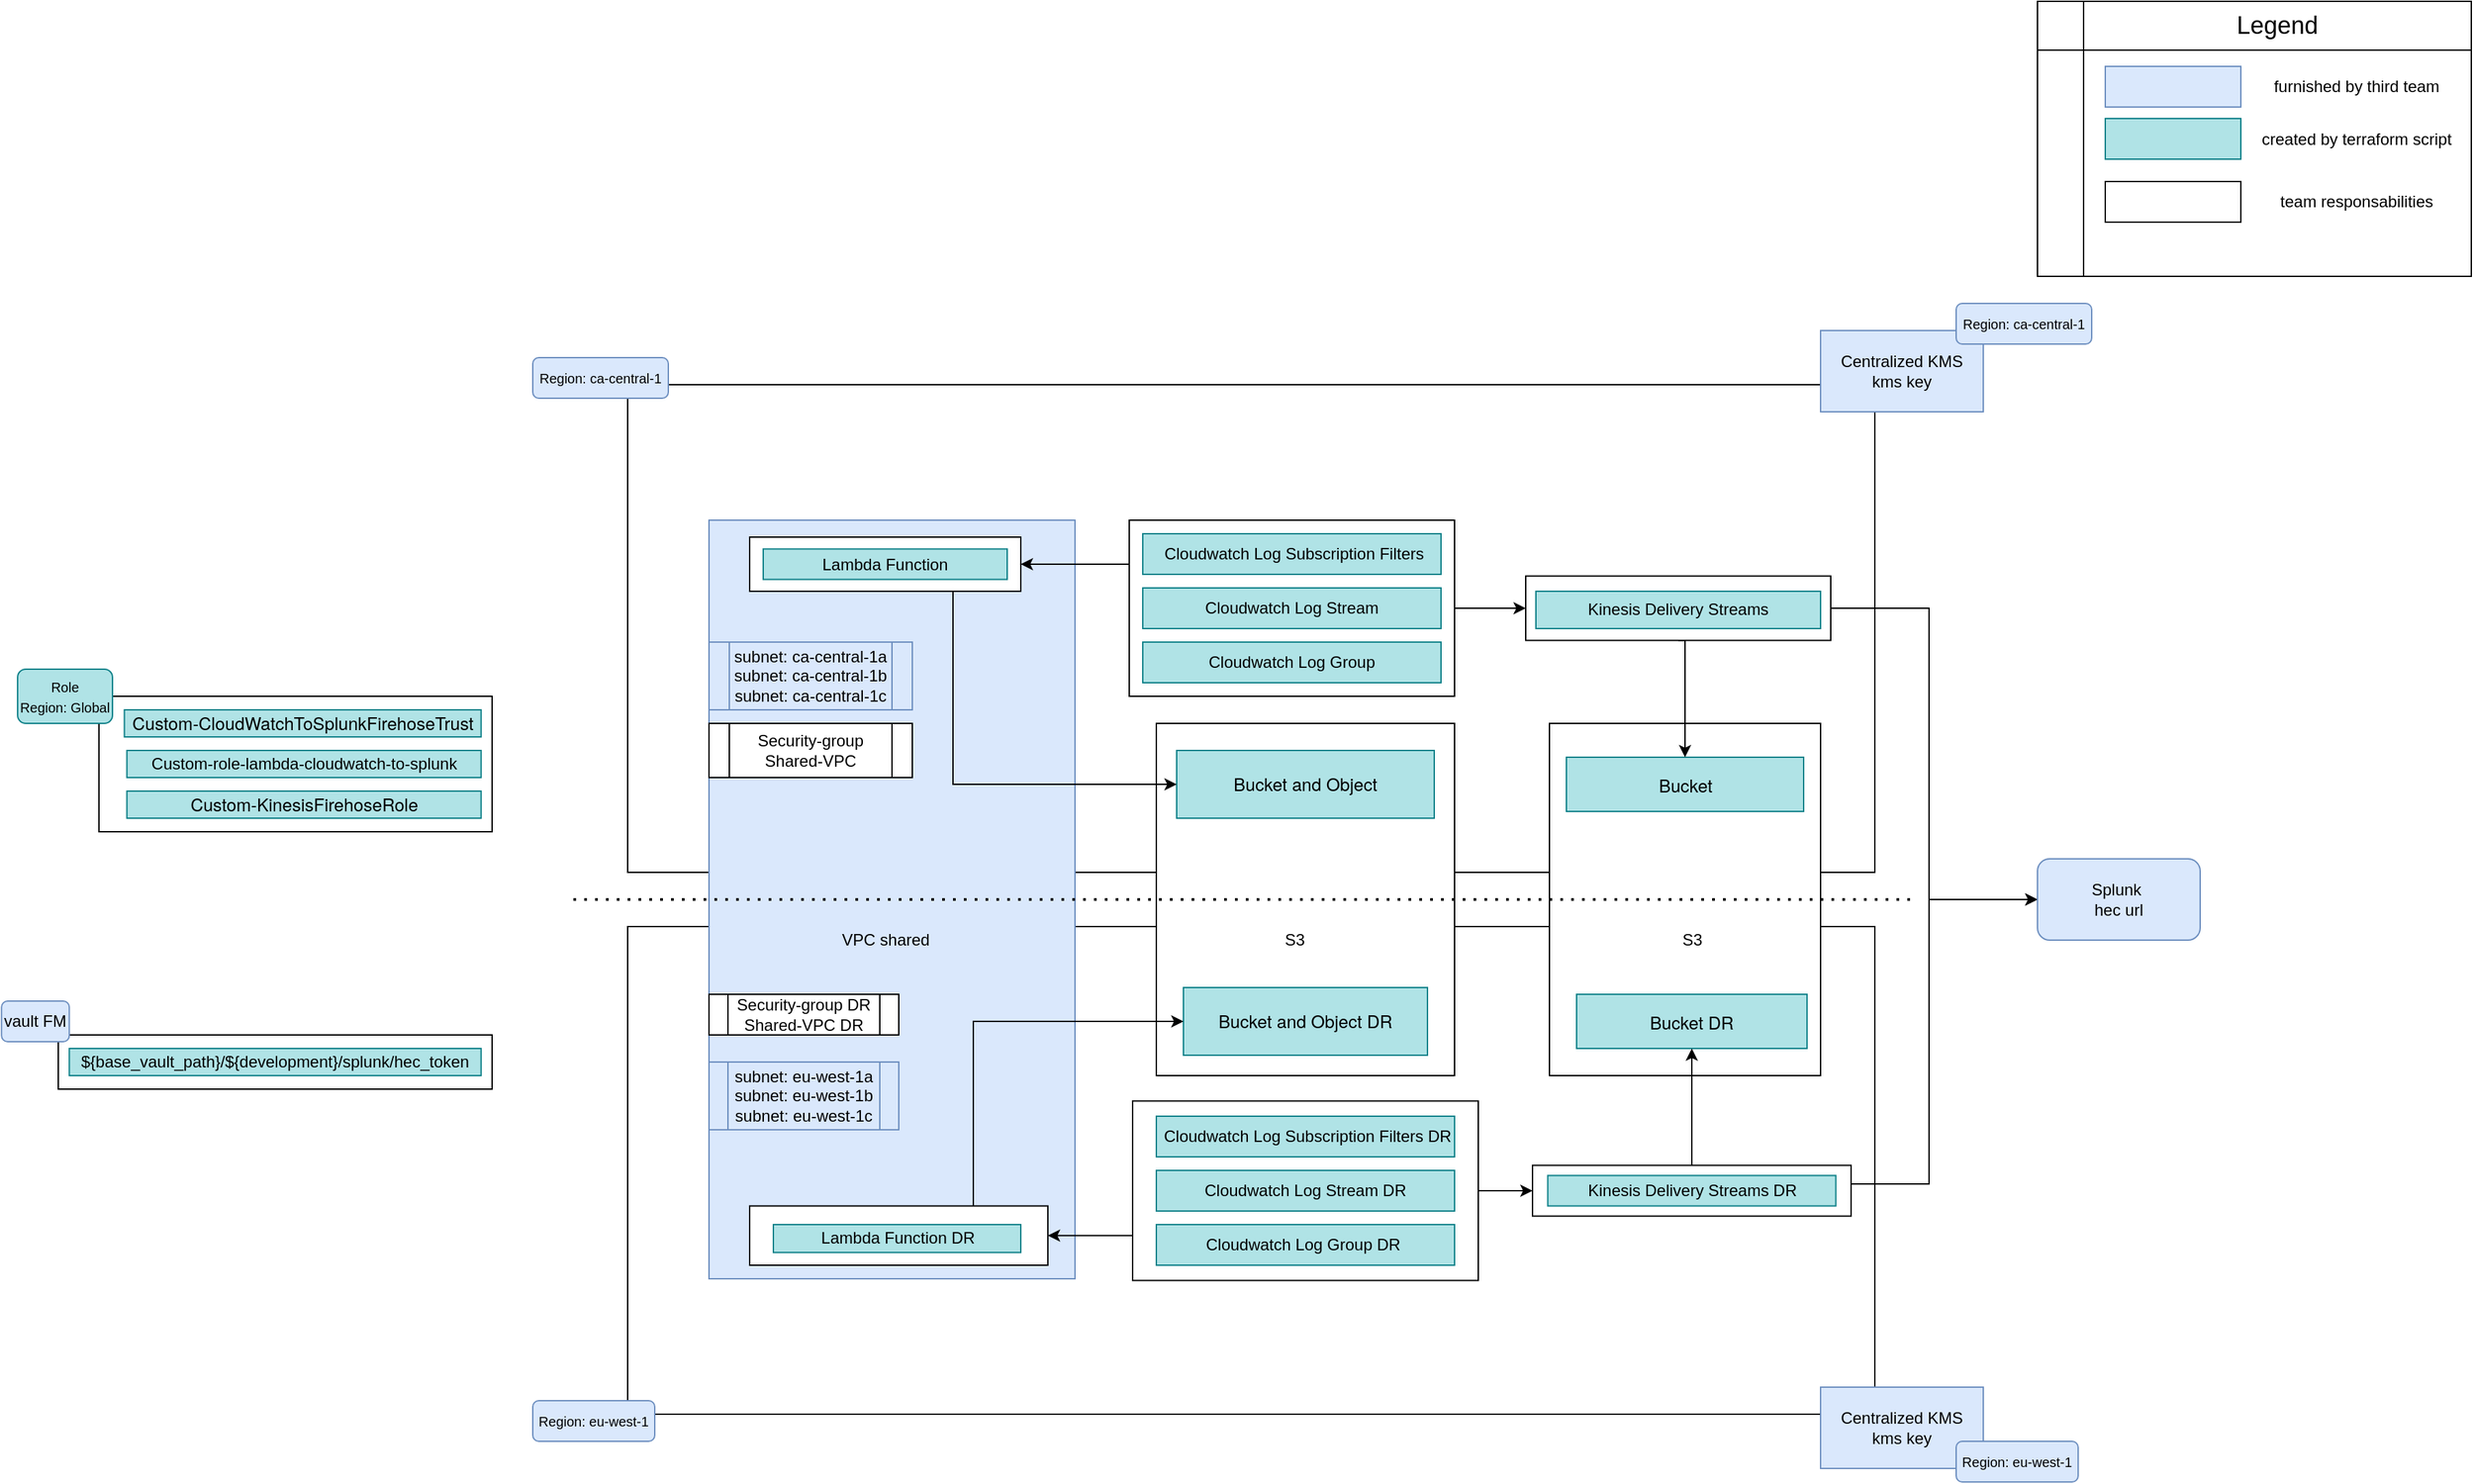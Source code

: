 <mxfile version="20.2.2" type="device"><diagram id="bWH1uFfOxkdWJmk5ihnz" name="Page-1"><mxGraphModel dx="1613" dy="762" grid="1" gridSize="10" guides="1" tooltips="1" connect="1" arrows="1" fold="1" page="1" pageScale="1" pageWidth="1920" pageHeight="1200" math="0" shadow="0"><root><mxCell id="0"/><mxCell id="1" parent="0"/><mxCell id="agbj08NNnPqy4_agdxzh-1" value="&lt;span style=&quot;color: rgba(0, 0, 0, 0); font-family: monospace; font-size: 0px; text-align: start;&quot;&gt;%3CmxGraphModel%3E%3Croot%3E%3CmxCell%20id%3D%220%22%2F%3E%3CmxCell%20id%3D%221%22%20parent%3D%220%22%2F%3E%3CmxCell%20id%3D%222%22%20value%3D%22%26lt%3Bspan%20style%3D%26quot%3Bcolor%3A%20rgba(0%2C%200%2C%200%2C%200)%3B%20font-family%3A%20monospace%3B%20font-size%3A%200px%3B%20text-align%3A%20start%3B%26quot%3B%26gt%3B%253CmxGraphModel%253E%253Croot%253E%253CmxCell%2520id%253D%25220%2522%252F%253E%253CmxCell%2520id%253D%25221%2522%2520parent%253D%25220%2522%252F%253E%253CmxCell%2520id%253D%25222%2522%2520value%253D%2522aws%252Fcloudwatch_log_subscription_filter%2522%2520style%253D%2522rounded%253D0%253BwhiteSpace%253Dwrap%253Bhtml%253D1%253B%2522%2520vertex%253D%25221%2522%2520parent%253D%25221%2522%253E%253CmxGeometry%2520x%253D%2522860%2522%2520y%253D%2522950%2522%2520width%253D%2522220%2522%2520height%253D%252230%2522%2520as%253D%2522geometry%2522%252F%253E%253C%252FmxCell%253E%253C%252Froot%253E%253C%252FmxGraphModel%253E%26lt%3B%2Fspan%26gt%3B%22%20style%3D%22rounded%3D0%3BwhiteSpace%3Dwrap%3Bhtml%3D1%3B%22%20vertex%3D%221%22%20parent%3D%221%22%3E%3CmxGeometry%20x%3D%22850%22%20y%3D%22940%22%20width%3D%22240%22%20height%3D%22130%22%20as%3D%22geometry%22%2F%3E%3C%2FmxCell%3E%3C%2Froot%3E%3C%2FmxGraphModel%3E&lt;/span&gt;&lt;span style=&quot;color: rgba(0, 0, 0, 0); font-family: monospace; font-size: 0px; text-align: start;&quot;&gt;%3CmxGraphModel%3E%3Croot%3E%3CmxCell%20id%3D%220%22%2F%3E%3CmxCell%20id%3D%221%22%20parent%3D%220%22%2F%3E%3CmxCell%20id%3D%222%22%20value%3D%22%26lt%3Bspan%20style%3D%26quot%3Bcolor%3A%20rgba(0%2C%200%2C%200%2C%200)%3B%20font-family%3A%20monospace%3B%20font-size%3A%200px%3B%20text-align%3A%20start%3B%26quot%3B%26gt%3B%253CmxGraphModel%253E%253Croot%253E%253CmxCell%2520id%253D%25220%2522%252F%253E%253CmxCell%2520id%253D%25221%2522%2520parent%253D%25220%2522%252F%253E%253CmxCell%2520id%253D%25222%2522%2520value%253D%2522aws%252Fcloudwatch_log_subscription_filter%2522%2520style%253D%2522rounded%253D0%253BwhiteSpace%253Dwrap%253Bhtml%253D1%253B%2522%2520vertex%253D%25221%2522%2520parent%253D%25221%2522%253E%253CmxGeometry%2520x%253D%2522860%2522%2520y%253D%2522950%2522%2520width%253D%2522220%2522%2520height%253D%252230%2522%2520as%253D%2522geometry%2522%252F%253E%253C%252FmxCell%253E%253C%252Froot%253E%253C%252FmxGraphModel%253E%26lt%3B%2Fspan%26gt%3B%22%20style%3D%22rounded%3D0%3BwhiteSpace%3Dwrap%3Bhtml%3D1%3B%22%20vertex%3D%221%22%20parent%3D%221%22%3E%3CmxGeometry%20x%3D%22850%22%20y%3D%22940%22%20width%3D%22240%22%20height%3D%22130%22%20as%3D%22geometry%22%2F%3E%3C%2FmxCell%3E%3C%2Froot%3E%3C%2FmxGraphModel%3E&lt;/span&gt;" style="rounded=0;whiteSpace=wrap;html=1;" parent="1" vertex="1"><mxGeometry x="480" y="320" width="920" height="360" as="geometry"/></mxCell><mxCell id="agbj08NNnPqy4_agdxzh-2" value="" style="rounded=0;whiteSpace=wrap;html=1;" parent="1" vertex="1"><mxGeometry x="480" y="720" width="920" height="360" as="geometry"/></mxCell><mxCell id="agbj08NNnPqy4_agdxzh-3" value="&lt;font style=&quot;font-size: 10px;&quot;&gt;Region: ca-central-1&lt;/font&gt;" style="rounded=1;whiteSpace=wrap;html=1;fillColor=#dae8fc;strokeColor=#6c8ebf;" parent="1" vertex="1"><mxGeometry x="410" y="300" width="100" height="30" as="geometry"/></mxCell><mxCell id="agbj08NNnPqy4_agdxzh-4" value="&lt;font style=&quot;font-size: 10px;&quot;&gt;Region: eu-west-1&lt;/font&gt;" style="rounded=1;whiteSpace=wrap;html=1;fillColor=#dae8fc;strokeColor=#6c8ebf;" parent="1" vertex="1"><mxGeometry x="410" y="1070" width="90" height="30" as="geometry"/></mxCell><mxCell id="agbj08NNnPqy4_agdxzh-5" value="" style="rounded=0;whiteSpace=wrap;html=1;" parent="1" vertex="1"><mxGeometry x="870" y="570" width="220" height="260" as="geometry"/></mxCell><mxCell id="agbj08NNnPqy4_agdxzh-6" value="" style="rounded=0;whiteSpace=wrap;html=1;" parent="1" vertex="1"><mxGeometry x="1160" y="570" width="200" height="260" as="geometry"/></mxCell><mxCell id="agbj08NNnPqy4_agdxzh-7" value="" style="rounded=0;whiteSpace=wrap;html=1;fillColor=#dae8fc;strokeColor=#6c8ebf;" parent="1" vertex="1"><mxGeometry x="540" y="420" width="270" height="560" as="geometry"/></mxCell><mxCell id="agbj08NNnPqy4_agdxzh-9" value="&lt;p style=&quot;margin: 0px; font-variant-numeric: normal; font-variant-east-asian: normal; font-stretch: normal; font-size: 13px; line-height: normal; font-family: &amp;quot;Helvetica Neue&amp;quot;; text-align: start;&quot; class=&quot;p1&quot;&gt;Bucket DR&lt;/p&gt;" style="rounded=0;whiteSpace=wrap;html=1;fillColor=#b0e3e6;strokeColor=#0e8088;" parent="1" vertex="1"><mxGeometry x="1180" y="770" width="170" height="40" as="geometry"/></mxCell><mxCell id="agbj08NNnPqy4_agdxzh-11" value="&lt;p style=&quot;margin: 0px; font-variant-numeric: normal; font-variant-east-asian: normal; font-stretch: normal; font-size: 13px; line-height: normal; font-family: &amp;quot;Helvetica Neue&amp;quot;; text-align: start;&quot; class=&quot;p1&quot;&gt;Bucket&lt;/p&gt;" style="rounded=0;whiteSpace=wrap;html=1;fillColor=#b0e3e6;strokeColor=#0e8088;" parent="1" vertex="1"><mxGeometry x="1172.5" y="595" width="175" height="40" as="geometry"/></mxCell><mxCell id="agbj08NNnPqy4_agdxzh-13" value="&lt;span style=&quot;font-family: &amp;quot;Helvetica Neue&amp;quot;; font-size: 13px; text-align: start;&quot;&gt;Bucket and Object DR&lt;/span&gt;" style="rounded=0;whiteSpace=wrap;html=1;fillColor=#b0e3e6;strokeColor=#0e8088;" parent="1" vertex="1"><mxGeometry x="890" y="765" width="180" height="50" as="geometry"/></mxCell><mxCell id="agbj08NNnPqy4_agdxzh-15" value="&lt;span style=&quot;font-family: &amp;quot;Helvetica Neue&amp;quot;; font-size: 13px; text-align: start;&quot;&gt;Bucket and Object&lt;/span&gt;" style="rounded=0;whiteSpace=wrap;html=1;fillColor=#b0e3e6;strokeColor=#0e8088;" parent="1" vertex="1"><mxGeometry x="885" y="590" width="190" height="50" as="geometry"/></mxCell><mxCell id="agbj08NNnPqy4_agdxzh-16" style="edgeStyle=orthogonalEdgeStyle;rounded=0;orthogonalLoop=1;jettySize=auto;html=1;exitX=1;exitY=0.5;exitDx=0;exitDy=0;entryX=0;entryY=0.5;entryDx=0;entryDy=0;" parent="1" source="agbj08NNnPqy4_agdxzh-17" target="agbj08NNnPqy4_agdxzh-19" edge="1"><mxGeometry relative="1" as="geometry"/></mxCell><mxCell id="agbj08NNnPqy4_agdxzh-77" style="edgeStyle=orthogonalEdgeStyle;rounded=0;orthogonalLoop=1;jettySize=auto;html=1;exitX=0;exitY=0.75;exitDx=0;exitDy=0;entryX=1;entryY=0.5;entryDx=0;entryDy=0;" parent="1" source="agbj08NNnPqy4_agdxzh-17" target="agbj08NNnPqy4_agdxzh-23" edge="1"><mxGeometry relative="1" as="geometry"/></mxCell><mxCell id="agbj08NNnPqy4_agdxzh-17" value="&lt;span style=&quot;color: rgba(0, 0, 0, 0); font-family: monospace; font-size: 0px; text-align: start;&quot;&gt;%3CmxGraphModel%3E%3Croot%3E%3CmxCell%20id%3D%220%22%2F%3E%3CmxCell%20id%3D%221%22%20parent%3D%220%22%2F%3E%3CmxCell%20id%3D%222%22%20value%3D%22aws%2Fcloudwatch_log_subscription_filter%22%20style%3D%22rounded%3D0%3BwhiteSpace%3Dwrap%3Bhtml%3D1%3B%22%20vertex%3D%221%22%20parent%3D%221%22%3E%3CmxGeometry%20x%3D%22860%22%20y%3D%22950%22%20width%3D%22220%22%20height%3D%2230%22%20as%3D%22geometry%22%2F%3E%3C%2FmxCell%3E%3C%2Froot%3E%3C%2FmxGraphModel%3E&lt;/span&gt;" style="rounded=0;whiteSpace=wrap;html=1;" parent="1" vertex="1"><mxGeometry x="852.5" y="848.75" width="255" height="132.5" as="geometry"/></mxCell><mxCell id="agbj08NNnPqy4_agdxzh-18" style="edgeStyle=orthogonalEdgeStyle;rounded=0;orthogonalLoop=1;jettySize=auto;html=1;exitX=1;exitY=0.5;exitDx=0;exitDy=0;entryX=0;entryY=0.5;entryDx=0;entryDy=0;" parent="1" source="agbj08NNnPqy4_agdxzh-19" target="agbj08NNnPqy4_agdxzh-40" edge="1"><mxGeometry relative="1" as="geometry"><Array as="points"><mxPoint x="1440" y="910"/><mxPoint x="1440" y="700"/></Array></mxGeometry></mxCell><mxCell id="agbj08NNnPqy4_agdxzh-79" style="edgeStyle=orthogonalEdgeStyle;rounded=0;orthogonalLoop=1;jettySize=auto;html=1;exitX=0.5;exitY=0;exitDx=0;exitDy=0;entryX=0.5;entryY=1;entryDx=0;entryDy=0;" parent="1" source="agbj08NNnPqy4_agdxzh-19" target="agbj08NNnPqy4_agdxzh-9" edge="1"><mxGeometry relative="1" as="geometry"/></mxCell><mxCell id="agbj08NNnPqy4_agdxzh-19" value="" style="rounded=0;whiteSpace=wrap;html=1;" parent="1" vertex="1"><mxGeometry x="1147.5" y="896.25" width="235" height="37.5" as="geometry"/></mxCell><mxCell id="agbj08NNnPqy4_agdxzh-20" style="edgeStyle=orthogonalEdgeStyle;rounded=0;orthogonalLoop=1;jettySize=auto;html=1;exitX=1;exitY=0.5;exitDx=0;exitDy=0;entryX=0;entryY=0.5;entryDx=0;entryDy=0;" parent="1" source="agbj08NNnPqy4_agdxzh-21" target="agbj08NNnPqy4_agdxzh-40" edge="1"><mxGeometry relative="1" as="geometry"><Array as="points"><mxPoint x="1440" y="485"/><mxPoint x="1440" y="700"/></Array></mxGeometry></mxCell><mxCell id="agbj08NNnPqy4_agdxzh-78" style="edgeStyle=orthogonalEdgeStyle;rounded=0;orthogonalLoop=1;jettySize=auto;html=1;exitX=0.5;exitY=1;exitDx=0;exitDy=0;" parent="1" source="agbj08NNnPqy4_agdxzh-21" target="agbj08NNnPqy4_agdxzh-11" edge="1"><mxGeometry relative="1" as="geometry"><Array as="points"><mxPoint x="1260" y="509"/></Array></mxGeometry></mxCell><mxCell id="agbj08NNnPqy4_agdxzh-21" value="" style="rounded=0;whiteSpace=wrap;html=1;" parent="1" vertex="1"><mxGeometry x="1142.5" y="461.25" width="225" height="47.5" as="geometry"/></mxCell><mxCell id="agbj08NNnPqy4_agdxzh-74" style="edgeStyle=orthogonalEdgeStyle;rounded=0;orthogonalLoop=1;jettySize=auto;html=1;exitX=0.75;exitY=0;exitDx=0;exitDy=0;entryX=0;entryY=0.5;entryDx=0;entryDy=0;" parent="1" source="agbj08NNnPqy4_agdxzh-23" target="agbj08NNnPqy4_agdxzh-13" edge="1"><mxGeometry relative="1" as="geometry"/></mxCell><mxCell id="agbj08NNnPqy4_agdxzh-23" value="&lt;span style=&quot;color: rgba(0, 0, 0, 0); font-family: monospace; font-size: 0px; text-align: start;&quot;&gt;%3CmxGraphModel%3E%3Croot%3E%3CmxCell%20id%3D%220%22%2F%3E%3CmxCell%20id%3D%221%22%20parent%3D%220%22%2F%3E%3CmxCell%20id%3D%222%22%20value%3D%22%26lt%3Bspan%20style%3D%26quot%3Bfont-family%3A%20helvetica%3B%26quot%3B%26gt%3Blambda-cloudwatch-to-splunk%26lt%3B%2Fspan%26gt%3B%22%20style%3D%22rounded%3D0%3BwhiteSpace%3Dwrap%3Bhtml%3D1%3BfillColor%3D%23b0e3e6%3BstrokeColor%3D%230e8088%3B%22%20vertex%3D%221%22%20parent%3D%221%22%3E%3CmxGeometry%20x%3D%22580%22%20y%3D%22447.5%22%20width%3D%22180%22%20height%3D%2222.5%22%20as%3D%22geometry%22%2F%3E%3C%2FmxCell%3E%3C%2Froot%3E%3C%2FmxGraphModel%3E&lt;/span&gt;" style="rounded=0;whiteSpace=wrap;html=1;" parent="1" vertex="1"><mxGeometry x="570" y="926.25" width="220" height="43.75" as="geometry"/></mxCell><mxCell id="agbj08NNnPqy4_agdxzh-24" value="Cloudwatch Log Stream DR" style="rounded=0;whiteSpace=wrap;html=1;fillColor=#b0e3e6;strokeColor=#0e8088;" parent="1" vertex="1"><mxGeometry x="870" y="900" width="220" height="30" as="geometry"/></mxCell><mxCell id="agbj08NNnPqy4_agdxzh-25" value="&amp;nbsp;Cloudwatch Log Subscription Filters DR" style="rounded=0;whiteSpace=wrap;html=1;fillColor=#b0e3e6;strokeColor=#0e8088;" parent="1" vertex="1"><mxGeometry x="870" y="860" width="220" height="30" as="geometry"/></mxCell><mxCell id="agbj08NNnPqy4_agdxzh-26" value="Cloudwatch&amp;nbsp;&lt;span style=&quot;font-family: helvetica;&quot;&gt;Log Group DR&amp;nbsp;&lt;/span&gt;" style="rounded=0;whiteSpace=wrap;html=1;fillColor=#b0e3e6;strokeColor=#0e8088;" parent="1" vertex="1"><mxGeometry x="870" y="939.99" width="220" height="30" as="geometry"/></mxCell><mxCell id="agbj08NNnPqy4_agdxzh-27" style="edgeStyle=orthogonalEdgeStyle;rounded=0;orthogonalLoop=1;jettySize=auto;html=1;exitX=1;exitY=0.5;exitDx=0;exitDy=0;entryX=0;entryY=0.5;entryDx=0;entryDy=0;" parent="1" source="agbj08NNnPqy4_agdxzh-28" target="agbj08NNnPqy4_agdxzh-21" edge="1"><mxGeometry relative="1" as="geometry"/></mxCell><mxCell id="agbj08NNnPqy4_agdxzh-76" style="edgeStyle=orthogonalEdgeStyle;rounded=0;orthogonalLoop=1;jettySize=auto;html=1;exitX=0;exitY=0.25;exitDx=0;exitDy=0;entryX=1;entryY=0.5;entryDx=0;entryDy=0;" parent="1" source="agbj08NNnPqy4_agdxzh-28" target="agbj08NNnPqy4_agdxzh-33" edge="1"><mxGeometry relative="1" as="geometry"/></mxCell><mxCell id="agbj08NNnPqy4_agdxzh-28" value="&lt;span style=&quot;color: rgba(0, 0, 0, 0); font-family: monospace; font-size: 0px; text-align: start;&quot;&gt;%3CmxGraphModel%3E%3Croot%3E%3CmxCell%20id%3D%220%22%2F%3E%3CmxCell%20id%3D%221%22%20parent%3D%220%22%2F%3E%3CmxCell%20id%3D%222%22%20value%3D%22aws%2Fcloudwatch_log_subscription_filter%22%20style%3D%22rounded%3D0%3BwhiteSpace%3Dwrap%3Bhtml%3D1%3B%22%20vertex%3D%221%22%20parent%3D%221%22%3E%3CmxGeometry%20x%3D%22860%22%20y%3D%22950%22%20width%3D%22220%22%20height%3D%2230%22%20as%3D%22geometry%22%2F%3E%3C%2FmxCell%3E%3C%2Froot%3E%3C%2FmxGraphModel%3E&lt;/span&gt;" style="rounded=0;whiteSpace=wrap;html=1;" parent="1" vertex="1"><mxGeometry x="850" y="420" width="240" height="130" as="geometry"/></mxCell><mxCell id="agbj08NNnPqy4_agdxzh-29" value="&amp;nbsp;Cloudwatch Log Subscription Filters" style="rounded=0;whiteSpace=wrap;html=1;fillColor=#b0e3e6;strokeColor=#0e8088;" parent="1" vertex="1"><mxGeometry x="860" y="430" width="220" height="30" as="geometry"/></mxCell><mxCell id="agbj08NNnPqy4_agdxzh-30" value="Cloudwatch&amp;nbsp;Log Stream" style="rounded=0;whiteSpace=wrap;html=1;fillColor=#b0e3e6;strokeColor=#0e8088;" parent="1" vertex="1"><mxGeometry x="860" y="470" width="220" height="30" as="geometry"/></mxCell><mxCell id="agbj08NNnPqy4_agdxzh-31" value="&lt;span style=&quot;font-family: helvetica;&quot;&gt;&amp;nbsp;&lt;/span&gt;Cloudwatch&amp;nbsp;&lt;span style=&quot;font-family: helvetica;&quot;&gt;Log Group&amp;nbsp;&lt;/span&gt;" style="rounded=0;whiteSpace=wrap;html=1;fillColor=#b0e3e6;strokeColor=#0e8088;" parent="1" vertex="1"><mxGeometry x="860" y="510" width="220" height="30" as="geometry"/></mxCell><mxCell id="agbj08NNnPqy4_agdxzh-73" style="edgeStyle=orthogonalEdgeStyle;rounded=0;orthogonalLoop=1;jettySize=auto;html=1;exitX=0.75;exitY=1;exitDx=0;exitDy=0;entryX=0;entryY=0.5;entryDx=0;entryDy=0;" parent="1" source="agbj08NNnPqy4_agdxzh-33" target="agbj08NNnPqy4_agdxzh-15" edge="1"><mxGeometry relative="1" as="geometry"/></mxCell><mxCell id="agbj08NNnPqy4_agdxzh-33" value="" style="rounded=0;whiteSpace=wrap;html=1;" parent="1" vertex="1"><mxGeometry x="570" y="432.5" width="200" height="40" as="geometry"/></mxCell><mxCell id="agbj08NNnPqy4_agdxzh-34" value="subnet: eu-west-1a&lt;br&gt;subnet: eu-west-1b&lt;br&gt;subnet: eu-west-1c" style="shape=process;whiteSpace=wrap;html=1;backgroundOutline=1;fillColor=#dae8fc;strokeColor=#6c8ebf;" parent="1" vertex="1"><mxGeometry x="540" y="820" width="140" height="50" as="geometry"/></mxCell><mxCell id="agbj08NNnPqy4_agdxzh-35" value="subnet: ca-central-1a&lt;br&gt;subnet: ca-central-1b&lt;br&gt;subnet: ca-central-1c" style="shape=process;whiteSpace=wrap;html=1;backgroundOutline=1;fillColor=#dae8fc;strokeColor=#6c8ebf;" parent="1" vertex="1"><mxGeometry x="540" y="510" width="150" height="50" as="geometry"/></mxCell><mxCell id="agbj08NNnPqy4_agdxzh-36" value="&lt;span style=&quot;font-family: helvetica;&quot;&gt;Security-group DR&lt;/span&gt;&lt;br style=&quot;font-family: helvetica;&quot;&gt;&lt;span style=&quot;font-family: helvetica;&quot;&gt;Shared-VPC DR&lt;/span&gt;" style="shape=process;whiteSpace=wrap;html=1;backgroundOutline=1;" parent="1" vertex="1"><mxGeometry x="540" y="770" width="140" height="30" as="geometry"/></mxCell><mxCell id="agbj08NNnPqy4_agdxzh-37" value="&lt;span style=&quot;font-family: helvetica;&quot;&gt;Security-group&lt;/span&gt;&lt;br style=&quot;font-family: helvetica;&quot;&gt;&lt;span style=&quot;font-family: helvetica;&quot;&gt;Shared-VPC&lt;/span&gt;" style="shape=process;whiteSpace=wrap;html=1;backgroundOutline=1;" parent="1" vertex="1"><mxGeometry x="540" y="570" width="150" height="40" as="geometry"/></mxCell><mxCell id="agbj08NNnPqy4_agdxzh-38" value="" style="rounded=0;whiteSpace=wrap;html=1;" parent="1" vertex="1"><mxGeometry x="60" y="800" width="320" height="40" as="geometry"/></mxCell><mxCell id="agbj08NNnPqy4_agdxzh-39" value="" style="rounded=0;whiteSpace=wrap;html=1;" parent="1" vertex="1"><mxGeometry x="90" y="550" width="290" height="100" as="geometry"/></mxCell><mxCell id="agbj08NNnPqy4_agdxzh-40" value="Splunk&amp;nbsp;&lt;br&gt;hec url" style="rounded=1;whiteSpace=wrap;html=1;fillColor=#dae8fc;strokeColor=#6c8ebf;" parent="1" vertex="1"><mxGeometry x="1520" y="670" width="120" height="60" as="geometry"/></mxCell><mxCell id="agbj08NNnPqy4_agdxzh-41" value="Centralized KMS&lt;br&gt;kms key" style="rounded=0;whiteSpace=wrap;html=1;fillColor=#dae8fc;strokeColor=#6c8ebf;" parent="1" vertex="1"><mxGeometry x="1360" y="1060" width="120" height="60" as="geometry"/></mxCell><mxCell id="agbj08NNnPqy4_agdxzh-42" value="Centralized KMS&lt;br&gt;kms key" style="rounded=0;whiteSpace=wrap;html=1;fillColor=#dae8fc;strokeColor=#6c8ebf;" parent="1" vertex="1"><mxGeometry x="1360" y="280" width="120" height="60" as="geometry"/></mxCell><mxCell id="agbj08NNnPqy4_agdxzh-43" value="&lt;span style=&quot;font-family: &amp;quot;Helvetica Neue&amp;quot;; font-size: 13px; text-align: start; background-color: initial;&quot;&gt;Custom-CloudWatchToSplunkFirehoseTrust&lt;/span&gt;" style="rounded=0;whiteSpace=wrap;html=1;fillColor=#b0e3e6;strokeColor=#0e8088;" parent="1" vertex="1"><mxGeometry x="108.75" y="560" width="263.13" height="20" as="geometry"/></mxCell><mxCell id="agbj08NNnPqy4_agdxzh-44" value="&lt;span style=&quot;&quot;&gt;${base_vault_path}/${development}/splunk/hec_token&lt;/span&gt;" style="rounded=0;whiteSpace=wrap;html=1;fillColor=#b0e3e6;strokeColor=#0e8088;" parent="1" vertex="1"><mxGeometry x="68.13" y="810" width="303.75" height="20" as="geometry"/></mxCell><mxCell id="agbj08NNnPqy4_agdxzh-46" value="vault FM" style="rounded=1;whiteSpace=wrap;html=1;fillColor=#dae8fc;strokeColor=#6c8ebf;" parent="1" vertex="1"><mxGeometry x="18.13" y="775" width="50" height="30" as="geometry"/></mxCell><mxCell id="agbj08NNnPqy4_agdxzh-47" value="&lt;font style=&quot;font-size: 10px;&quot;&gt;Role&lt;br&gt;Region: Global&lt;/font&gt;" style="rounded=1;whiteSpace=wrap;html=1;fillColor=#b0e3e6;strokeColor=#0e8088;" parent="1" vertex="1"><mxGeometry x="30" y="530" width="70" height="40" as="geometry"/></mxCell><mxCell id="agbj08NNnPqy4_agdxzh-51" value="Text" style="text;html=1;align=center;verticalAlign=middle;resizable=0;points=[];autosize=1;strokeColor=none;fillColor=none;" parent="1" vertex="1"><mxGeometry x="1610" y="90" width="40" height="20" as="geometry"/></mxCell><mxCell id="agbj08NNnPqy4_agdxzh-52" value="" style="shape=table;startSize=0;container=1;collapsible=0;childLayout=tableLayout;" parent="1" vertex="1"><mxGeometry x="1520" y="37" width="320" height="203" as="geometry"/></mxCell><mxCell id="agbj08NNnPqy4_agdxzh-53" value="" style="shape=tableRow;horizontal=0;startSize=0;swimlaneHead=0;swimlaneBody=0;top=0;left=0;bottom=0;right=0;collapsible=0;dropTarget=0;fillColor=none;points=[[0,0.5],[1,0.5]];portConstraint=eastwest;" parent="agbj08NNnPqy4_agdxzh-52" vertex="1"><mxGeometry width="320" height="36" as="geometry"/></mxCell><mxCell id="agbj08NNnPqy4_agdxzh-54" value="" style="shape=partialRectangle;html=1;whiteSpace=wrap;connectable=0;overflow=hidden;fillColor=none;top=0;left=0;bottom=0;right=0;pointerEvents=1;" parent="agbj08NNnPqy4_agdxzh-53" vertex="1"><mxGeometry width="34" height="36" as="geometry"><mxRectangle width="34" height="36" as="alternateBounds"/></mxGeometry></mxCell><mxCell id="agbj08NNnPqy4_agdxzh-55" value="&lt;font style=&quot;font-size: 18px&quot;&gt;Legend&lt;/font&gt;" style="shape=partialRectangle;html=1;whiteSpace=wrap;connectable=0;overflow=hidden;fillColor=none;top=0;left=0;bottom=0;right=0;pointerEvents=1;" parent="agbj08NNnPqy4_agdxzh-53" vertex="1"><mxGeometry x="34" width="286" height="36" as="geometry"><mxRectangle width="286" height="36" as="alternateBounds"/></mxGeometry></mxCell><mxCell id="agbj08NNnPqy4_agdxzh-56" value="" style="shape=tableRow;horizontal=0;startSize=0;swimlaneHead=0;swimlaneBody=0;top=0;left=0;bottom=0;right=0;collapsible=0;dropTarget=0;fillColor=none;points=[[0,0.5],[1,0.5]];portConstraint=eastwest;" parent="agbj08NNnPqy4_agdxzh-52" vertex="1"><mxGeometry y="36" width="320" height="167" as="geometry"/></mxCell><mxCell id="agbj08NNnPqy4_agdxzh-57" value="" style="shape=partialRectangle;html=1;whiteSpace=wrap;connectable=0;overflow=hidden;fillColor=none;top=0;left=0;bottom=0;right=0;pointerEvents=1;" parent="agbj08NNnPqy4_agdxzh-56" vertex="1"><mxGeometry width="34" height="167" as="geometry"><mxRectangle width="34" height="167" as="alternateBounds"/></mxGeometry></mxCell><mxCell id="agbj08NNnPqy4_agdxzh-58" value="" style="shape=partialRectangle;html=1;whiteSpace=wrap;connectable=0;overflow=hidden;fillColor=none;top=0;left=0;bottom=0;right=0;pointerEvents=1;" parent="agbj08NNnPqy4_agdxzh-56" vertex="1"><mxGeometry x="34" width="286" height="167" as="geometry"><mxRectangle width="286" height="167" as="alternateBounds"/></mxGeometry></mxCell><mxCell id="agbj08NNnPqy4_agdxzh-59" value="" style="rounded=0;whiteSpace=wrap;html=1;fontSize=18;fillColor=#dae8fc;strokeColor=#6c8ebf;" parent="1" vertex="1"><mxGeometry x="1570" y="85" width="100" height="30" as="geometry"/></mxCell><mxCell id="agbj08NNnPqy4_agdxzh-60" value="" style="rounded=0;whiteSpace=wrap;html=1;fontSize=18;" parent="1" vertex="1"><mxGeometry x="1570" y="170" width="100" height="30" as="geometry"/></mxCell><mxCell id="agbj08NNnPqy4_agdxzh-61" value="" style="rounded=0;whiteSpace=wrap;html=1;fontSize=18;fillColor=#b0e3e6;strokeColor=#0e8088;" parent="1" vertex="1"><mxGeometry x="1570" y="123.5" width="100" height="30" as="geometry"/></mxCell><mxCell id="agbj08NNnPqy4_agdxzh-62" value="furnished by third team" style="text;html=1;align=center;verticalAlign=middle;resizable=0;points=[];autosize=1;strokeColor=none;fillColor=none;" parent="1" vertex="1"><mxGeometry x="1680" y="85" width="150" height="30" as="geometry"/></mxCell><mxCell id="agbj08NNnPqy4_agdxzh-63" value="created by terraform script" style="text;html=1;align=center;verticalAlign=middle;resizable=0;points=[];autosize=1;strokeColor=none;fillColor=none;" parent="1" vertex="1"><mxGeometry x="1675" y="123.5" width="160" height="30" as="geometry"/></mxCell><mxCell id="agbj08NNnPqy4_agdxzh-64" value="team responsabilities" style="text;html=1;align=center;verticalAlign=middle;resizable=0;points=[];autosize=1;strokeColor=none;fillColor=none;" parent="1" vertex="1"><mxGeometry x="1685" y="170" width="140" height="30" as="geometry"/></mxCell><mxCell id="agbj08NNnPqy4_agdxzh-65" value="" style="endArrow=none;dashed=1;html=1;dashPattern=1 3;strokeWidth=2;rounded=0;" parent="1" edge="1"><mxGeometry width="50" height="50" relative="1" as="geometry"><mxPoint x="440" y="700" as="sourcePoint"/><mxPoint x="1430" y="700" as="targetPoint"/></mxGeometry></mxCell><mxCell id="agbj08NNnPqy4_agdxzh-66" value="&lt;span style=&quot;&quot;&gt;VPC shared&lt;/span&gt;" style="text;html=1;align=center;verticalAlign=middle;resizable=0;points=[];autosize=1;strokeColor=none;fillColor=none;" parent="1" vertex="1"><mxGeometry x="625" y="715" width="90" height="30" as="geometry"/></mxCell><mxCell id="agbj08NNnPqy4_agdxzh-67" value="&lt;span style=&quot;&quot;&gt;S3&lt;/span&gt;" style="text;html=1;align=center;verticalAlign=middle;resizable=0;points=[];autosize=1;strokeColor=none;fillColor=none;" parent="1" vertex="1"><mxGeometry x="1245" y="715" width="40" height="30" as="geometry"/></mxCell><mxCell id="agbj08NNnPqy4_agdxzh-68" value="&lt;span style=&quot;&quot;&gt;&amp;nbsp;S3&lt;/span&gt;" style="text;html=1;align=center;verticalAlign=middle;resizable=0;points=[];autosize=1;strokeColor=none;fillColor=none;" parent="1" vertex="1"><mxGeometry x="950" y="715" width="40" height="30" as="geometry"/></mxCell><mxCell id="agbj08NNnPqy4_agdxzh-69" value="&lt;span style=&quot;font-family: helvetica;&quot;&gt;Lambda Function&lt;/span&gt;" style="rounded=0;whiteSpace=wrap;html=1;fillColor=#b0e3e6;strokeColor=#0e8088;" parent="1" vertex="1"><mxGeometry x="580" y="441.25" width="180" height="22.5" as="geometry"/></mxCell><mxCell id="agbj08NNnPqy4_agdxzh-70" value="&lt;span style=&quot;font-family: helvetica;&quot;&gt;Lambda Function DR&lt;/span&gt;" style="rounded=0;whiteSpace=wrap;html=1;fillColor=#b0e3e6;strokeColor=#0e8088;" parent="1" vertex="1"><mxGeometry x="587.5" y="940" width="182.5" height="20.62" as="geometry"/></mxCell><mxCell id="agbj08NNnPqy4_agdxzh-71" value="Kinesis Delivery Streams" style="rounded=0;whiteSpace=wrap;html=1;fillColor=#b0e3e6;strokeColor=#0e8088;" parent="1" vertex="1"><mxGeometry x="1150" y="472.5" width="210" height="27.5" as="geometry"/></mxCell><mxCell id="agbj08NNnPqy4_agdxzh-72" value="Kinesis Delivery Streams DR" style="rounded=0;whiteSpace=wrap;html=1;fillColor=#b0e3e6;strokeColor=#0e8088;" parent="1" vertex="1"><mxGeometry x="1158.75" y="903.75" width="212.5" height="22.5" as="geometry"/></mxCell><mxCell id="NKtoOVkpxk12UqWIEtQl-3" value="Custom-role-lambda-cloudwatch-to-splunk" style="rounded=0;whiteSpace=wrap;html=1;fillColor=#b0e3e6;strokeColor=#0e8088;" vertex="1" parent="1"><mxGeometry x="110.62" y="590" width="261.26" height="20" as="geometry"/></mxCell><mxCell id="NKtoOVkpxk12UqWIEtQl-4" value="&lt;span style=&quot;font-family: &amp;quot;Helvetica Neue&amp;quot;; font-size: 13px; text-align: start;&quot;&gt;Custom-KinesisFirehoseRole&lt;/span&gt;" style="rounded=0;whiteSpace=wrap;html=1;fillColor=#b0e3e6;strokeColor=#0e8088;" vertex="1" parent="1"><mxGeometry x="110.62" y="620" width="261.26" height="20" as="geometry"/></mxCell><mxCell id="NKtoOVkpxk12UqWIEtQl-9" value="&lt;font style=&quot;font-size: 10px;&quot;&gt;Region: ca-central-1&lt;/font&gt;" style="rounded=1;whiteSpace=wrap;html=1;fillColor=#dae8fc;strokeColor=#6c8ebf;" vertex="1" parent="1"><mxGeometry x="1460" y="260" width="100" height="30" as="geometry"/></mxCell><mxCell id="NKtoOVkpxk12UqWIEtQl-10" value="&lt;font style=&quot;font-size: 10px;&quot;&gt;Region: eu-west-1&lt;/font&gt;" style="rounded=1;whiteSpace=wrap;html=1;fillColor=#dae8fc;strokeColor=#6c8ebf;" vertex="1" parent="1"><mxGeometry x="1460" y="1100" width="90" height="30" as="geometry"/></mxCell></root></mxGraphModel></diagram></mxfile>